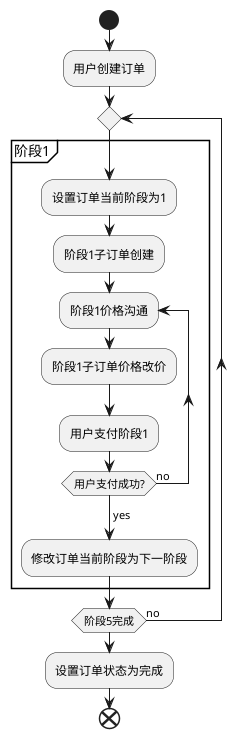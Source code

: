 @startuml
start
:用户创建订单;
repeat
group 阶段1
:设置订单当前阶段为1;
:阶段1子订单创建;
repeat :阶段1价格沟通;
:阶段1子订单价格改价;
:用户支付阶段1;
repeat while (用户支付成功?)  is (no)
->yes;
:修改订单当前阶段为下一阶段;
end group
repeat while (阶段5完成) is (no)

:设置订单状态为完成;
end
@enduml